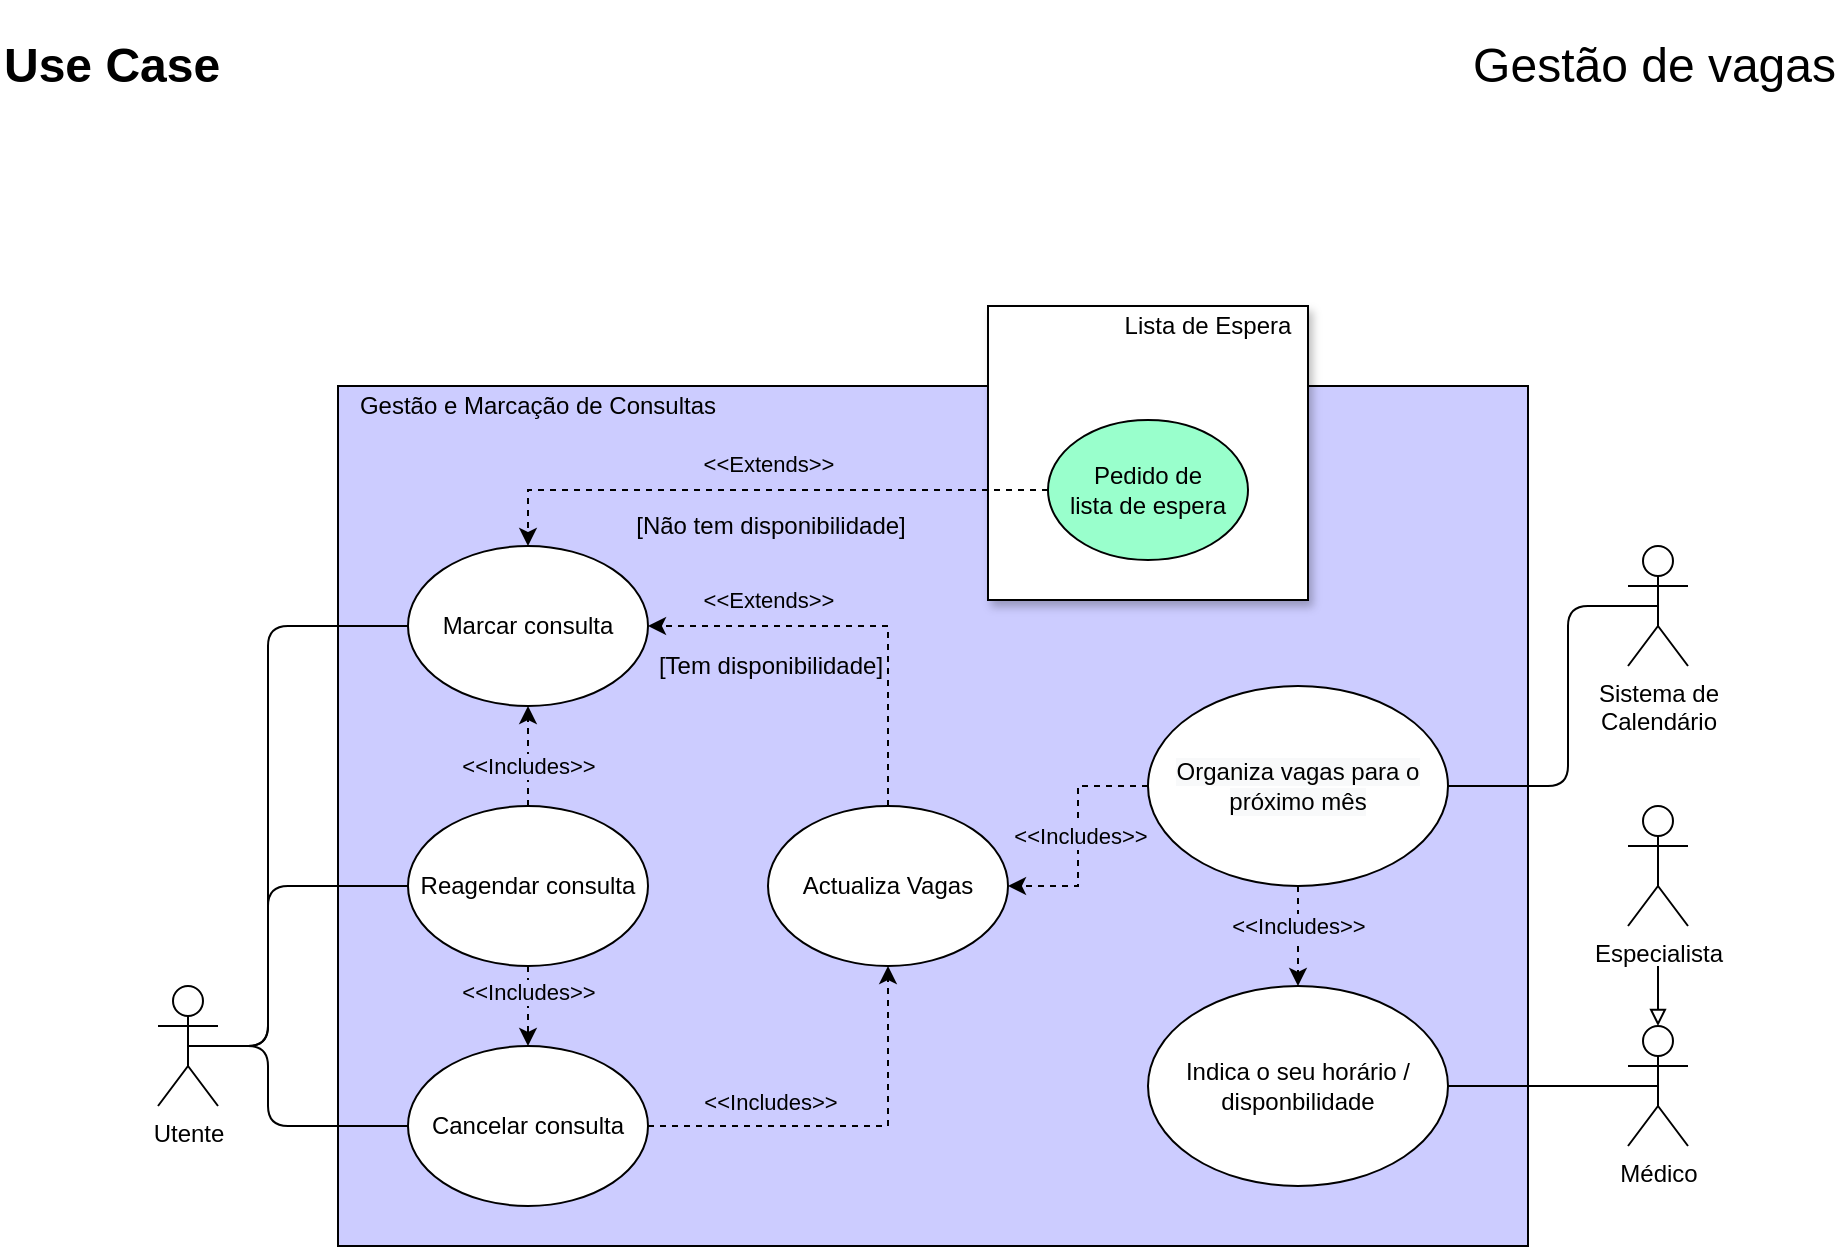 <mxfile version="14.2.7" type="google"><diagram id="oWnFmyQLBPctzjWpLOxQ" name="Page-1"><mxGraphModel dx="858" dy="398" grid="1" gridSize="10" guides="1" tooltips="1" connect="1" arrows="1" fold="1" page="1" pageScale="1" pageWidth="1169" pageHeight="827" math="0" shadow="0"><root><mxCell id="0"/><mxCell id="1" parent="0"/><mxCell id="Q3mlAI04SBsBPXGjy7Na-13" value="" style="group" parent="1" vertex="1" connectable="0"><mxGeometry x="130" y="130" width="920" height="600" as="geometry"/></mxCell><mxCell id="Q3mlAI04SBsBPXGjy7Na-15" value="" style="group" parent="Q3mlAI04SBsBPXGjy7Na-13" vertex="1" connectable="0"><mxGeometry width="920" height="20" as="geometry"/></mxCell><mxCell id="Q3mlAI04SBsBPXGjy7Na-16" value="&lt;h6&gt;&lt;font style=&quot;font-size: 24px&quot;&gt;Use Case&lt;/font&gt;&lt;/h6&gt;" style="text;html=1;strokeColor=none;fillColor=none;align=left;verticalAlign=middle;whiteSpace=wrap;rounded=0;" parent="Q3mlAI04SBsBPXGjy7Na-15" vertex="1"><mxGeometry width="320" height="20" as="geometry"/></mxCell><mxCell id="Q3mlAI04SBsBPXGjy7Na-17" value="&lt;p&gt;&lt;font style=&quot;font-size: 24px&quot;&gt;Gestão de vagas&lt;/font&gt;&lt;/p&gt;" style="text;html=1;strokeColor=none;fillColor=none;align=right;verticalAlign=middle;whiteSpace=wrap;rounded=0;" parent="Q3mlAI04SBsBPXGjy7Na-15" vertex="1"><mxGeometry x="600" width="320" height="20" as="geometry"/></mxCell><mxCell id="Q3mlAI04SBsBPXGjy7Na-20" value="" style="group" parent="Q3mlAI04SBsBPXGjy7Na-13" vertex="1" connectable="0"><mxGeometry x="29" y="130" width="850" height="470" as="geometry"/></mxCell><mxCell id="_ow06mKjIMwQPb38-uVg-20" value="Utente" style="shape=umlActor;verticalLabelPosition=bottom;verticalAlign=top;html=1;" parent="Q3mlAI04SBsBPXGjy7Na-20" vertex="1"><mxGeometry x="50" y="340" width="30" height="60" as="geometry"/></mxCell><mxCell id="Q3mlAI04SBsBPXGjy7Na-22" value="" style="group" parent="Q3mlAI04SBsBPXGjy7Na-20" vertex="1" connectable="0"><mxGeometry x="90" width="690" height="470" as="geometry"/></mxCell><mxCell id="vdijDHm-sRvjfmCl-_y0-17" value="" style="rounded=0;whiteSpace=wrap;html=1;fillColor=#CCCCFF;" parent="Q3mlAI04SBsBPXGjy7Na-22" vertex="1"><mxGeometry x="50" y="40" width="595" height="430" as="geometry"/></mxCell><mxCell id="vdijDHm-sRvjfmCl-_y0-1" value="&#10;&#10;&lt;span style=&quot;color: rgb(0, 0, 0); font-family: helvetica; font-size: 12px; font-style: normal; font-weight: 400; letter-spacing: normal; text-align: center; text-indent: 0px; text-transform: none; word-spacing: 0px; background-color: rgb(248, 249, 250); display: inline; float: none;&quot;&gt;Organiza vagas para o próximo mês&lt;/span&gt;&#10;&#10;" style="ellipse;whiteSpace=wrap;html=1;" parent="Q3mlAI04SBsBPXGjy7Na-22" vertex="1"><mxGeometry x="455" y="190" width="150" height="100" as="geometry"/></mxCell><mxCell id="_ow06mKjIMwQPb38-uVg-8" value="Médico" style="shape=umlActor;verticalLabelPosition=bottom;verticalAlign=top;html=1;" parent="Q3mlAI04SBsBPXGjy7Na-22" vertex="1"><mxGeometry x="695" y="360" width="30" height="60" as="geometry"/></mxCell><mxCell id="_ow06mKjIMwQPb38-uVg-12" value="" style="endArrow=none;html=1;entryX=1;entryY=0.5;entryDx=0;entryDy=0;endFill=0;exitX=0.5;exitY=0.5;exitDx=0;exitDy=0;exitPerimeter=0;" parent="Q3mlAI04SBsBPXGjy7Na-22" source="_ow06mKjIMwQPb38-uVg-8" target="vdijDHm-sRvjfmCl-_y0-2" edge="1"><mxGeometry width="50" height="50" relative="1" as="geometry"><mxPoint x="675" y="400" as="sourcePoint"/><mxPoint x="615" y="50" as="targetPoint"/><Array as="points"/></mxGeometry></mxCell><mxCell id="lJrmXmKKq68uoM8RcssU-4" style="edgeStyle=orthogonalEdgeStyle;rounded=0;orthogonalLoop=1;jettySize=auto;html=1;exitX=0;exitY=0.5;exitDx=0;exitDy=0;startArrow=none;startFill=0;dashed=1;entryX=1;entryY=0.5;entryDx=0;entryDy=0;" parent="Q3mlAI04SBsBPXGjy7Na-22" source="vdijDHm-sRvjfmCl-_y0-1" target="vdijDHm-sRvjfmCl-_y0-4" edge="1"><mxGeometry relative="1" as="geometry"><mxPoint x="385" y="110" as="sourcePoint"/><mxPoint x="385" y="180" as="targetPoint"/></mxGeometry></mxCell><mxCell id="lJrmXmKKq68uoM8RcssU-5" value="&amp;lt;&amp;lt;Includes&amp;gt;&amp;gt;" style="edgeLabel;html=1;align=center;verticalAlign=middle;resizable=0;points=[];rotation=0;labelBackgroundColor=#CCCCFF;" parent="lJrmXmKKq68uoM8RcssU-4" vertex="1" connectable="0"><mxGeometry x="-0.247" y="3" relative="1" as="geometry"><mxPoint x="-2.06" y="14.29" as="offset"/></mxGeometry></mxCell><mxCell id="lJrmXmKKq68uoM8RcssU-6" style="edgeStyle=orthogonalEdgeStyle;rounded=0;orthogonalLoop=1;jettySize=auto;html=1;exitX=0.5;exitY=1;exitDx=0;exitDy=0;startArrow=none;startFill=0;dashed=1;entryX=0.5;entryY=0;entryDx=0;entryDy=0;" parent="Q3mlAI04SBsBPXGjy7Na-22" source="vdijDHm-sRvjfmCl-_y0-1" target="vdijDHm-sRvjfmCl-_y0-2" edge="1"><mxGeometry relative="1" as="geometry"><mxPoint x="445" y="80" as="sourcePoint"/><mxPoint x="555" y="80" as="targetPoint"/><Array as="points"/></mxGeometry></mxCell><mxCell id="lJrmXmKKq68uoM8RcssU-7" value="&amp;lt;&amp;lt;Includes&amp;gt;&amp;gt;" style="edgeLabel;html=1;align=center;verticalAlign=middle;resizable=0;points=[];rotation=0;labelBackgroundColor=#CCCCFF;" parent="lJrmXmKKq68uoM8RcssU-6" vertex="1" connectable="0"><mxGeometry x="-0.247" y="3" relative="1" as="geometry"><mxPoint x="-3" y="1.18" as="offset"/></mxGeometry></mxCell><mxCell id="vdijDHm-sRvjfmCl-_y0-2" value="Indica o seu horário / disponbilidade" style="ellipse;whiteSpace=wrap;html=1;" parent="Q3mlAI04SBsBPXGjy7Na-22" vertex="1"><mxGeometry x="455" y="340" width="150" height="100" as="geometry"/></mxCell><mxCell id="vdijDHm-sRvjfmCl-_y0-4" value="Actualiza Vagas" style="ellipse;whiteSpace=wrap;html=1;" parent="Q3mlAI04SBsBPXGjy7Na-22" vertex="1"><mxGeometry x="265" y="250" width="120" height="80" as="geometry"/></mxCell><mxCell id="vdijDHm-sRvjfmCl-_y0-5" value="Cancelar consulta" style="ellipse;whiteSpace=wrap;html=1;" parent="Q3mlAI04SBsBPXGjy7Na-22" vertex="1"><mxGeometry x="85" y="370" width="120" height="80" as="geometry"/></mxCell><mxCell id="_ow06mKjIMwQPb38-uVg-29" style="edgeStyle=orthogonalEdgeStyle;rounded=0;orthogonalLoop=1;jettySize=auto;html=1;exitX=1;exitY=0.5;exitDx=0;exitDy=0;startArrow=none;startFill=0;dashed=1;entryX=0.5;entryY=1;entryDx=0;entryDy=0;" parent="Q3mlAI04SBsBPXGjy7Na-22" source="vdijDHm-sRvjfmCl-_y0-5" target="vdijDHm-sRvjfmCl-_y0-4" edge="1"><mxGeometry relative="1" as="geometry"><mxPoint x="515" y="340" as="sourcePoint"/><mxPoint x="385" y="240" as="targetPoint"/><Array as="points"><mxPoint x="325" y="410"/></Array></mxGeometry></mxCell><mxCell id="_ow06mKjIMwQPb38-uVg-30" value="&amp;lt;&amp;lt;Includes&amp;gt;&amp;gt;" style="edgeLabel;html=1;align=center;verticalAlign=middle;resizable=0;points=[];rotation=0;labelBackgroundColor=none;" parent="_ow06mKjIMwQPb38-uVg-29" vertex="1" connectable="0"><mxGeometry x="-0.247" y="3" relative="1" as="geometry"><mxPoint x="-14.29" y="-9" as="offset"/></mxGeometry></mxCell><mxCell id="vdijDHm-sRvjfmCl-_y0-6" value="Marcar consulta" style="ellipse;whiteSpace=wrap;html=1;" parent="Q3mlAI04SBsBPXGjy7Na-22" vertex="1"><mxGeometry x="85" y="120" width="120" height="80" as="geometry"/></mxCell><mxCell id="vdijDHm-sRvjfmCl-_y0-7" value="[Tem disponibilidade]" style="text;html=1;align=center;verticalAlign=middle;resizable=0;points=[];autosize=1;rotation=0;" parent="Q3mlAI04SBsBPXGjy7Na-22" vertex="1"><mxGeometry x="201" y="170" width="130" height="20" as="geometry"/></mxCell><mxCell id="vdijDHm-sRvjfmCl-_y0-11" value="" style="rounded=0;whiteSpace=wrap;html=1;shadow=1;" parent="Q3mlAI04SBsBPXGjy7Na-22" vertex="1"><mxGeometry x="375" width="160" height="147" as="geometry"/></mxCell><mxCell id="vdijDHm-sRvjfmCl-_y0-12" value="Lista de Espera" style="text;html=1;strokeColor=none;fillColor=none;align=center;verticalAlign=middle;whiteSpace=wrap;rounded=0;" parent="Q3mlAI04SBsBPXGjy7Na-22" vertex="1"><mxGeometry x="435" width="100" height="20" as="geometry"/></mxCell><mxCell id="vdijDHm-sRvjfmCl-_y0-13" value="[Não tem disponibilidade]" style="text;html=1;align=center;verticalAlign=middle;resizable=0;points=[];autosize=1;rotation=0;" parent="Q3mlAI04SBsBPXGjy7Na-22" vertex="1"><mxGeometry x="191" y="100" width="150" height="20" as="geometry"/></mxCell><mxCell id="vdijDHm-sRvjfmCl-_y0-15" value="Pedido de&lt;br&gt;lista de espera" style="ellipse;whiteSpace=wrap;html=1;fillColor=#99FFCC;" parent="Q3mlAI04SBsBPXGjy7Na-22" vertex="1"><mxGeometry x="405" y="57" width="100" height="70" as="geometry"/></mxCell><mxCell id="vdijDHm-sRvjfmCl-_y0-18" value="Reagendar consulta" style="ellipse;whiteSpace=wrap;html=1;" parent="Q3mlAI04SBsBPXGjy7Na-22" vertex="1"><mxGeometry x="85" y="250" width="120" height="80" as="geometry"/></mxCell><mxCell id="vdijDHm-sRvjfmCl-_y0-20" style="edgeStyle=orthogonalEdgeStyle;rounded=0;orthogonalLoop=1;jettySize=auto;html=1;startArrow=none;startFill=0;dashed=1;entryX=0.5;entryY=0;entryDx=0;entryDy=0;exitX=0.5;exitY=1;exitDx=0;exitDy=0;" parent="Q3mlAI04SBsBPXGjy7Na-22" source="vdijDHm-sRvjfmCl-_y0-18" target="vdijDHm-sRvjfmCl-_y0-5" edge="1"><mxGeometry relative="1" as="geometry"><mxPoint x="575" y="370" as="sourcePoint"/><mxPoint x="615" y="410" as="targetPoint"/></mxGeometry></mxCell><mxCell id="vdijDHm-sRvjfmCl-_y0-21" value="&amp;lt;&amp;lt;Includes&amp;gt;&amp;gt;" style="edgeLabel;html=1;align=center;verticalAlign=middle;resizable=0;points=[];rotation=0;labelBackgroundColor=#CCCCFF;" parent="vdijDHm-sRvjfmCl-_y0-20" vertex="1" connectable="0"><mxGeometry x="-0.247" y="3" relative="1" as="geometry"><mxPoint x="-3" y="-2.29" as="offset"/></mxGeometry></mxCell><mxCell id="vdijDHm-sRvjfmCl-_y0-22" style="edgeStyle=orthogonalEdgeStyle;rounded=0;orthogonalLoop=1;jettySize=auto;html=1;startArrow=none;startFill=0;dashed=1;entryX=0.5;entryY=1;entryDx=0;entryDy=0;" parent="Q3mlAI04SBsBPXGjy7Na-22" source="vdijDHm-sRvjfmCl-_y0-18" target="vdijDHm-sRvjfmCl-_y0-6" edge="1"><mxGeometry relative="1" as="geometry"><mxPoint x="455" y="370" as="sourcePoint"/><mxPoint x="665" y="380" as="targetPoint"/></mxGeometry></mxCell><mxCell id="vdijDHm-sRvjfmCl-_y0-23" value="&amp;lt;&amp;lt;Includes&amp;gt;&amp;gt;" style="edgeLabel;html=1;align=center;verticalAlign=middle;resizable=0;points=[];rotation=0;labelBackgroundColor=#CCCCFF;" parent="vdijDHm-sRvjfmCl-_y0-22" vertex="1" connectable="0"><mxGeometry x="-0.247" y="3" relative="1" as="geometry"><mxPoint x="3" y="-1.18" as="offset"/></mxGeometry></mxCell><mxCell id="vdijDHm-sRvjfmCl-_y0-24" value="Gestão e Marcação de Consultas" style="text;html=1;strokeColor=none;fillColor=none;align=center;verticalAlign=middle;whiteSpace=wrap;rounded=0;" parent="Q3mlAI04SBsBPXGjy7Na-22" vertex="1"><mxGeometry x="50" y="40" width="200" height="20" as="geometry"/></mxCell><mxCell id="vdijDHm-sRvjfmCl-_y0-9" style="edgeStyle=orthogonalEdgeStyle;rounded=0;orthogonalLoop=1;jettySize=auto;html=1;exitX=0;exitY=0.5;exitDx=0;exitDy=0;startArrow=none;startFill=0;entryX=0.5;entryY=0;entryDx=0;entryDy=0;dashed=1;" parent="Q3mlAI04SBsBPXGjy7Na-22" source="vdijDHm-sRvjfmCl-_y0-15" target="vdijDHm-sRvjfmCl-_y0-6" edge="1"><mxGeometry relative="1" as="geometry"><mxPoint x="135" y="220" as="sourcePoint"/><mxPoint x="345" y="340" as="targetPoint"/></mxGeometry></mxCell><mxCell id="vdijDHm-sRvjfmCl-_y0-10" value="&amp;lt;&amp;lt;Extends&amp;gt;&amp;gt;" style="edgeLabel;html=1;align=center;verticalAlign=middle;resizable=0;points=[];rotation=0;labelBackgroundColor=none;" parent="vdijDHm-sRvjfmCl-_y0-9" vertex="1" connectable="0"><mxGeometry x="-0.247" y="3" relative="1" as="geometry"><mxPoint x="-31.76" y="-16" as="offset"/></mxGeometry></mxCell><mxCell id="_ow06mKjIMwQPb38-uVg-24" style="edgeStyle=orthogonalEdgeStyle;rounded=0;orthogonalLoop=1;jettySize=auto;html=1;exitX=0.5;exitY=0;exitDx=0;exitDy=0;startArrow=none;startFill=0;entryX=1;entryY=0.5;entryDx=0;entryDy=0;dashed=1;" parent="Q3mlAI04SBsBPXGjy7Na-22" source="vdijDHm-sRvjfmCl-_y0-4" target="vdijDHm-sRvjfmCl-_y0-6" edge="1"><mxGeometry relative="1" as="geometry"><mxPoint x="335" y="340" as="sourcePoint"/><mxPoint x="385" y="240" as="targetPoint"/><Array as="points"><mxPoint x="325" y="160"/></Array></mxGeometry></mxCell><mxCell id="_ow06mKjIMwQPb38-uVg-25" value="&amp;lt;&amp;lt;Extends&amp;gt;&amp;gt;" style="edgeLabel;html=1;align=center;verticalAlign=middle;resizable=0;points=[];rotation=0;labelBackgroundColor=none;" parent="_ow06mKjIMwQPb38-uVg-24" vertex="1" connectable="0"><mxGeometry x="-0.247" y="3" relative="1" as="geometry"><mxPoint x="-57" y="-24.18" as="offset"/></mxGeometry></mxCell><mxCell id="_ow06mKjIMwQPb38-uVg-27" value="" style="endArrow=none;html=1;exitX=0.5;exitY=0.5;exitDx=0;exitDy=0;exitPerimeter=0;entryX=0;entryY=0.5;entryDx=0;entryDy=0;endFill=0;" parent="Q3mlAI04SBsBPXGjy7Na-20" source="_ow06mKjIMwQPb38-uVg-20" target="vdijDHm-sRvjfmCl-_y0-5" edge="1"><mxGeometry width="50" height="50" relative="1" as="geometry"><mxPoint x="310" y="380" as="sourcePoint"/><mxPoint x="605" y="400" as="targetPoint"/><Array as="points"><mxPoint x="105" y="370"/><mxPoint x="105" y="410"/></Array></mxGeometry></mxCell><mxCell id="Q3mlAI04SBsBPXGjy7Na-3" value="" style="endArrow=none;html=1;entryX=0;entryY=0.5;entryDx=0;entryDy=0;endFill=0;exitX=0.5;exitY=0.5;exitDx=0;exitDy=0;exitPerimeter=0;" parent="Q3mlAI04SBsBPXGjy7Na-20" source="_ow06mKjIMwQPb38-uVg-20" target="vdijDHm-sRvjfmCl-_y0-18" edge="1"><mxGeometry width="50" height="50" relative="1" as="geometry"><mxPoint x="35" y="370" as="sourcePoint"/><mxPoint x="185" y="420" as="targetPoint"/><Array as="points"><mxPoint x="105" y="370"/><mxPoint x="105" y="290"/></Array></mxGeometry></mxCell><mxCell id="Q3mlAI04SBsBPXGjy7Na-4" value="" style="endArrow=none;html=1;entryX=0;entryY=0.5;entryDx=0;entryDy=0;endFill=0;exitX=0.5;exitY=0.5;exitDx=0;exitDy=0;exitPerimeter=0;" parent="Q3mlAI04SBsBPXGjy7Na-20" source="_ow06mKjIMwQPb38-uVg-20" target="vdijDHm-sRvjfmCl-_y0-6" edge="1"><mxGeometry width="50" height="50" relative="1" as="geometry"><mxPoint x="45" y="380" as="sourcePoint"/><mxPoint x="185" y="300" as="targetPoint"/><Array as="points"><mxPoint x="105" y="370"/><mxPoint x="105" y="160"/></Array></mxGeometry></mxCell><mxCell id="_ow06mKjIMwQPb38-uVg-7" value="Sistema de&lt;br&gt;Calendário" style="shape=umlActor;verticalLabelPosition=bottom;verticalAlign=top;html=1;" parent="Q3mlAI04SBsBPXGjy7Na-13" vertex="1"><mxGeometry x="814" y="250" width="30" height="60" as="geometry"/></mxCell><mxCell id="_ow06mKjIMwQPb38-uVg-13" value="" style="endArrow=none;html=1;exitX=0.5;exitY=0.5;exitDx=0;exitDy=0;exitPerimeter=0;entryX=1;entryY=0.5;entryDx=0;entryDy=0;endFill=0;" parent="Q3mlAI04SBsBPXGjy7Na-13" source="_ow06mKjIMwQPb38-uVg-7" target="vdijDHm-sRvjfmCl-_y0-1" edge="1"><mxGeometry width="50" height="50" relative="1" as="geometry"><mxPoint x="684" y="230" as="sourcePoint"/><mxPoint x="504" y="180" as="targetPoint"/><Array as="points"><mxPoint x="784" y="280"/><mxPoint x="784" y="370"/></Array></mxGeometry></mxCell><mxCell id="_ow06mKjIMwQPb38-uVg-9" value="Especialista" style="shape=umlActor;verticalLabelPosition=bottom;verticalAlign=top;html=1;" parent="Q3mlAI04SBsBPXGjy7Na-13" vertex="1"><mxGeometry x="814" y="380" width="30" height="60" as="geometry"/></mxCell><mxCell id="_ow06mKjIMwQPb38-uVg-10" value="" style="endArrow=block;html=1;endFill=0;entryX=0.5;entryY=0;entryDx=0;entryDy=0;entryPerimeter=0;" parent="Q3mlAI04SBsBPXGjy7Na-13" target="_ow06mKjIMwQPb38-uVg-8" edge="1"><mxGeometry width="50" height="50" relative="1" as="geometry"><mxPoint x="829" y="460" as="sourcePoint"/><mxPoint x="1044" y="440" as="targetPoint"/></mxGeometry></mxCell></root></mxGraphModel></diagram></mxfile>